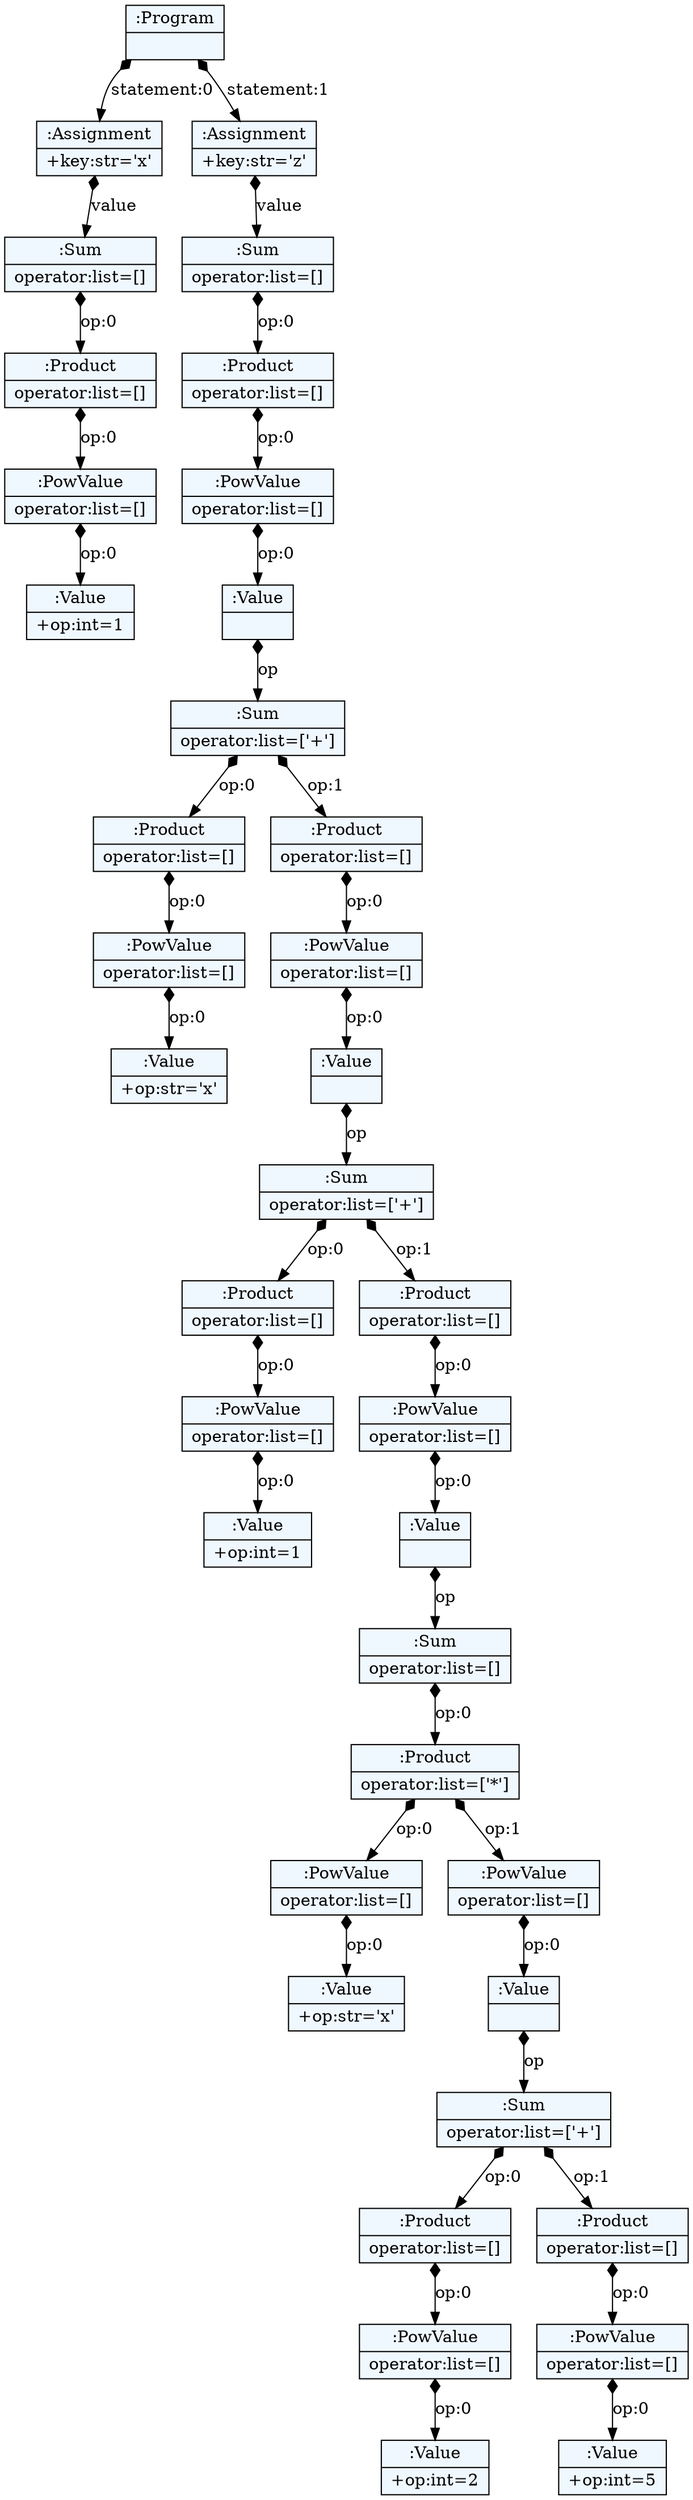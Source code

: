 
    digraph textX {
    fontname = "Bitstream Vera Sans"
    fontsize = 8
    node[
        shape=record,
        style=filled,
        fillcolor=aliceblue
    ]
    nodesep = 0.3
    edge[dir=black,arrowtail=empty]


4561275600 -> 4561393360 [label="statement:0" arrowtail=diamond dir=both]
4561393360 -> 4561392144 [label="value" arrowtail=diamond dir=both]
4561392144 -> 4561392912 [label="op:0" arrowtail=diamond dir=both]
4561392912 -> 4561377744 [label="op:0" arrowtail=diamond dir=both]
4561377744 -> 4561379024 [label="op:0" arrowtail=diamond dir=both]
4561379024[label="{:Value|+op:int=1\l}"]
4561377744[label="{:PowValue|operator:list=[]\l}"]
4561392912[label="{:Product|operator:list=[]\l}"]
4561392144[label="{:Sum|operator:list=[]\l}"]
4561393360[label="{:Assignment|+key:str='x'\l}"]
4561275600 -> 4561391952 [label="statement:1" arrowtail=diamond dir=both]
4561391952 -> 4561393424 [label="value" arrowtail=diamond dir=both]
4561393424 -> 4561376080 [label="op:0" arrowtail=diamond dir=both]
4561376080 -> 4561376464 [label="op:0" arrowtail=diamond dir=both]
4561376464 -> 4561377104 [label="op:0" arrowtail=diamond dir=both]
4561377104 -> 4561549840 [label="op" arrowtail=diamond dir=both]
4561549840 -> 4561550032 [label="op:0" arrowtail=diamond dir=both]
4561550032 -> 4561550224 [label="op:0" arrowtail=diamond dir=both]
4561550224 -> 4561550352 [label="op:0" arrowtail=diamond dir=both]
4561550352[label="{:Value|+op:str='x'\l}"]
4561550224[label="{:PowValue|operator:list=[]\l}"]
4561550032[label="{:Product|operator:list=[]\l}"]
4561549840 -> 4561378256 [label="op:1" arrowtail=diamond dir=both]
4561378256 -> 4561550288 [label="op:0" arrowtail=diamond dir=both]
4561550288 -> 4561550608 [label="op:0" arrowtail=diamond dir=both]
4561550608 -> 4561550736 [label="op" arrowtail=diamond dir=both]
4561550736 -> 4561550928 [label="op:0" arrowtail=diamond dir=both]
4561550928 -> 4561551120 [label="op:0" arrowtail=diamond dir=both]
4561551120 -> 4561551248 [label="op:0" arrowtail=diamond dir=both]
4561551248[label="{:Value|+op:int=1\l}"]
4561551120[label="{:PowValue|operator:list=[]\l}"]
4561550928[label="{:Product|operator:list=[]\l}"]
4561550736 -> 4561551056 [label="op:1" arrowtail=diamond dir=both]
4561551056 -> 4561551184 [label="op:0" arrowtail=diamond dir=both]
4561551184 -> 4561549712 [label="op:0" arrowtail=diamond dir=both]
4561549712 -> 4561549008 [label="op" arrowtail=diamond dir=both]
4561549008 -> 4561548432 [label="op:0" arrowtail=diamond dir=both]
4561548432 -> 4561507600 [label="op:0" arrowtail=diamond dir=both]
4561507600 -> 4561507472 [label="op:0" arrowtail=diamond dir=both]
4561507472[label="{:Value|+op:str='x'\l}"]
4561507600[label="{:PowValue|operator:list=[]\l}"]
4561548432 -> 4561507536 [label="op:1" arrowtail=diamond dir=both]
4561507536 -> 4561508944 [label="op:0" arrowtail=diamond dir=both]
4561508944 -> 4561508880 [label="op" arrowtail=diamond dir=both]
4561508880 -> 4561509968 [label="op:0" arrowtail=diamond dir=both]
4561509968 -> 4561509904 [label="op:0" arrowtail=diamond dir=both]
4561509904 -> 4561509648 [label="op:0" arrowtail=diamond dir=both]
4561509648[label="{:Value|+op:int=2\l}"]
4561509904[label="{:PowValue|operator:list=[]\l}"]
4561509968[label="{:Product|operator:list=[]\l}"]
4561508880 -> 4561508048 [label="op:1" arrowtail=diamond dir=both]
4561508048 -> 4561509072 [label="op:0" arrowtail=diamond dir=both]
4561509072 -> 4561509008 [label="op:0" arrowtail=diamond dir=both]
4561509008[label="{:Value|+op:int=5\l}"]
4561509072[label="{:PowValue|operator:list=[]\l}"]
4561508048[label="{:Product|operator:list=[]\l}"]
4561508880[label="{:Sum|operator:list=['+']\l}"]
4561508944[label="{:Value|}"]
4561507536[label="{:PowValue|operator:list=[]\l}"]
4561548432[label="{:Product|operator:list=['*']\l}"]
4561549008[label="{:Sum|operator:list=[]\l}"]
4561549712[label="{:Value|}"]
4561551184[label="{:PowValue|operator:list=[]\l}"]
4561551056[label="{:Product|operator:list=[]\l}"]
4561550736[label="{:Sum|operator:list=['+']\l}"]
4561550608[label="{:Value|}"]
4561550288[label="{:PowValue|operator:list=[]\l}"]
4561378256[label="{:Product|operator:list=[]\l}"]
4561549840[label="{:Sum|operator:list=['+']\l}"]
4561377104[label="{:Value|}"]
4561376464[label="{:PowValue|operator:list=[]\l}"]
4561376080[label="{:Product|operator:list=[]\l}"]
4561393424[label="{:Sum|operator:list=[]\l}"]
4561391952[label="{:Assignment|+key:str='z'\l}"]
4561275600[label="{:Program|}"]

}
